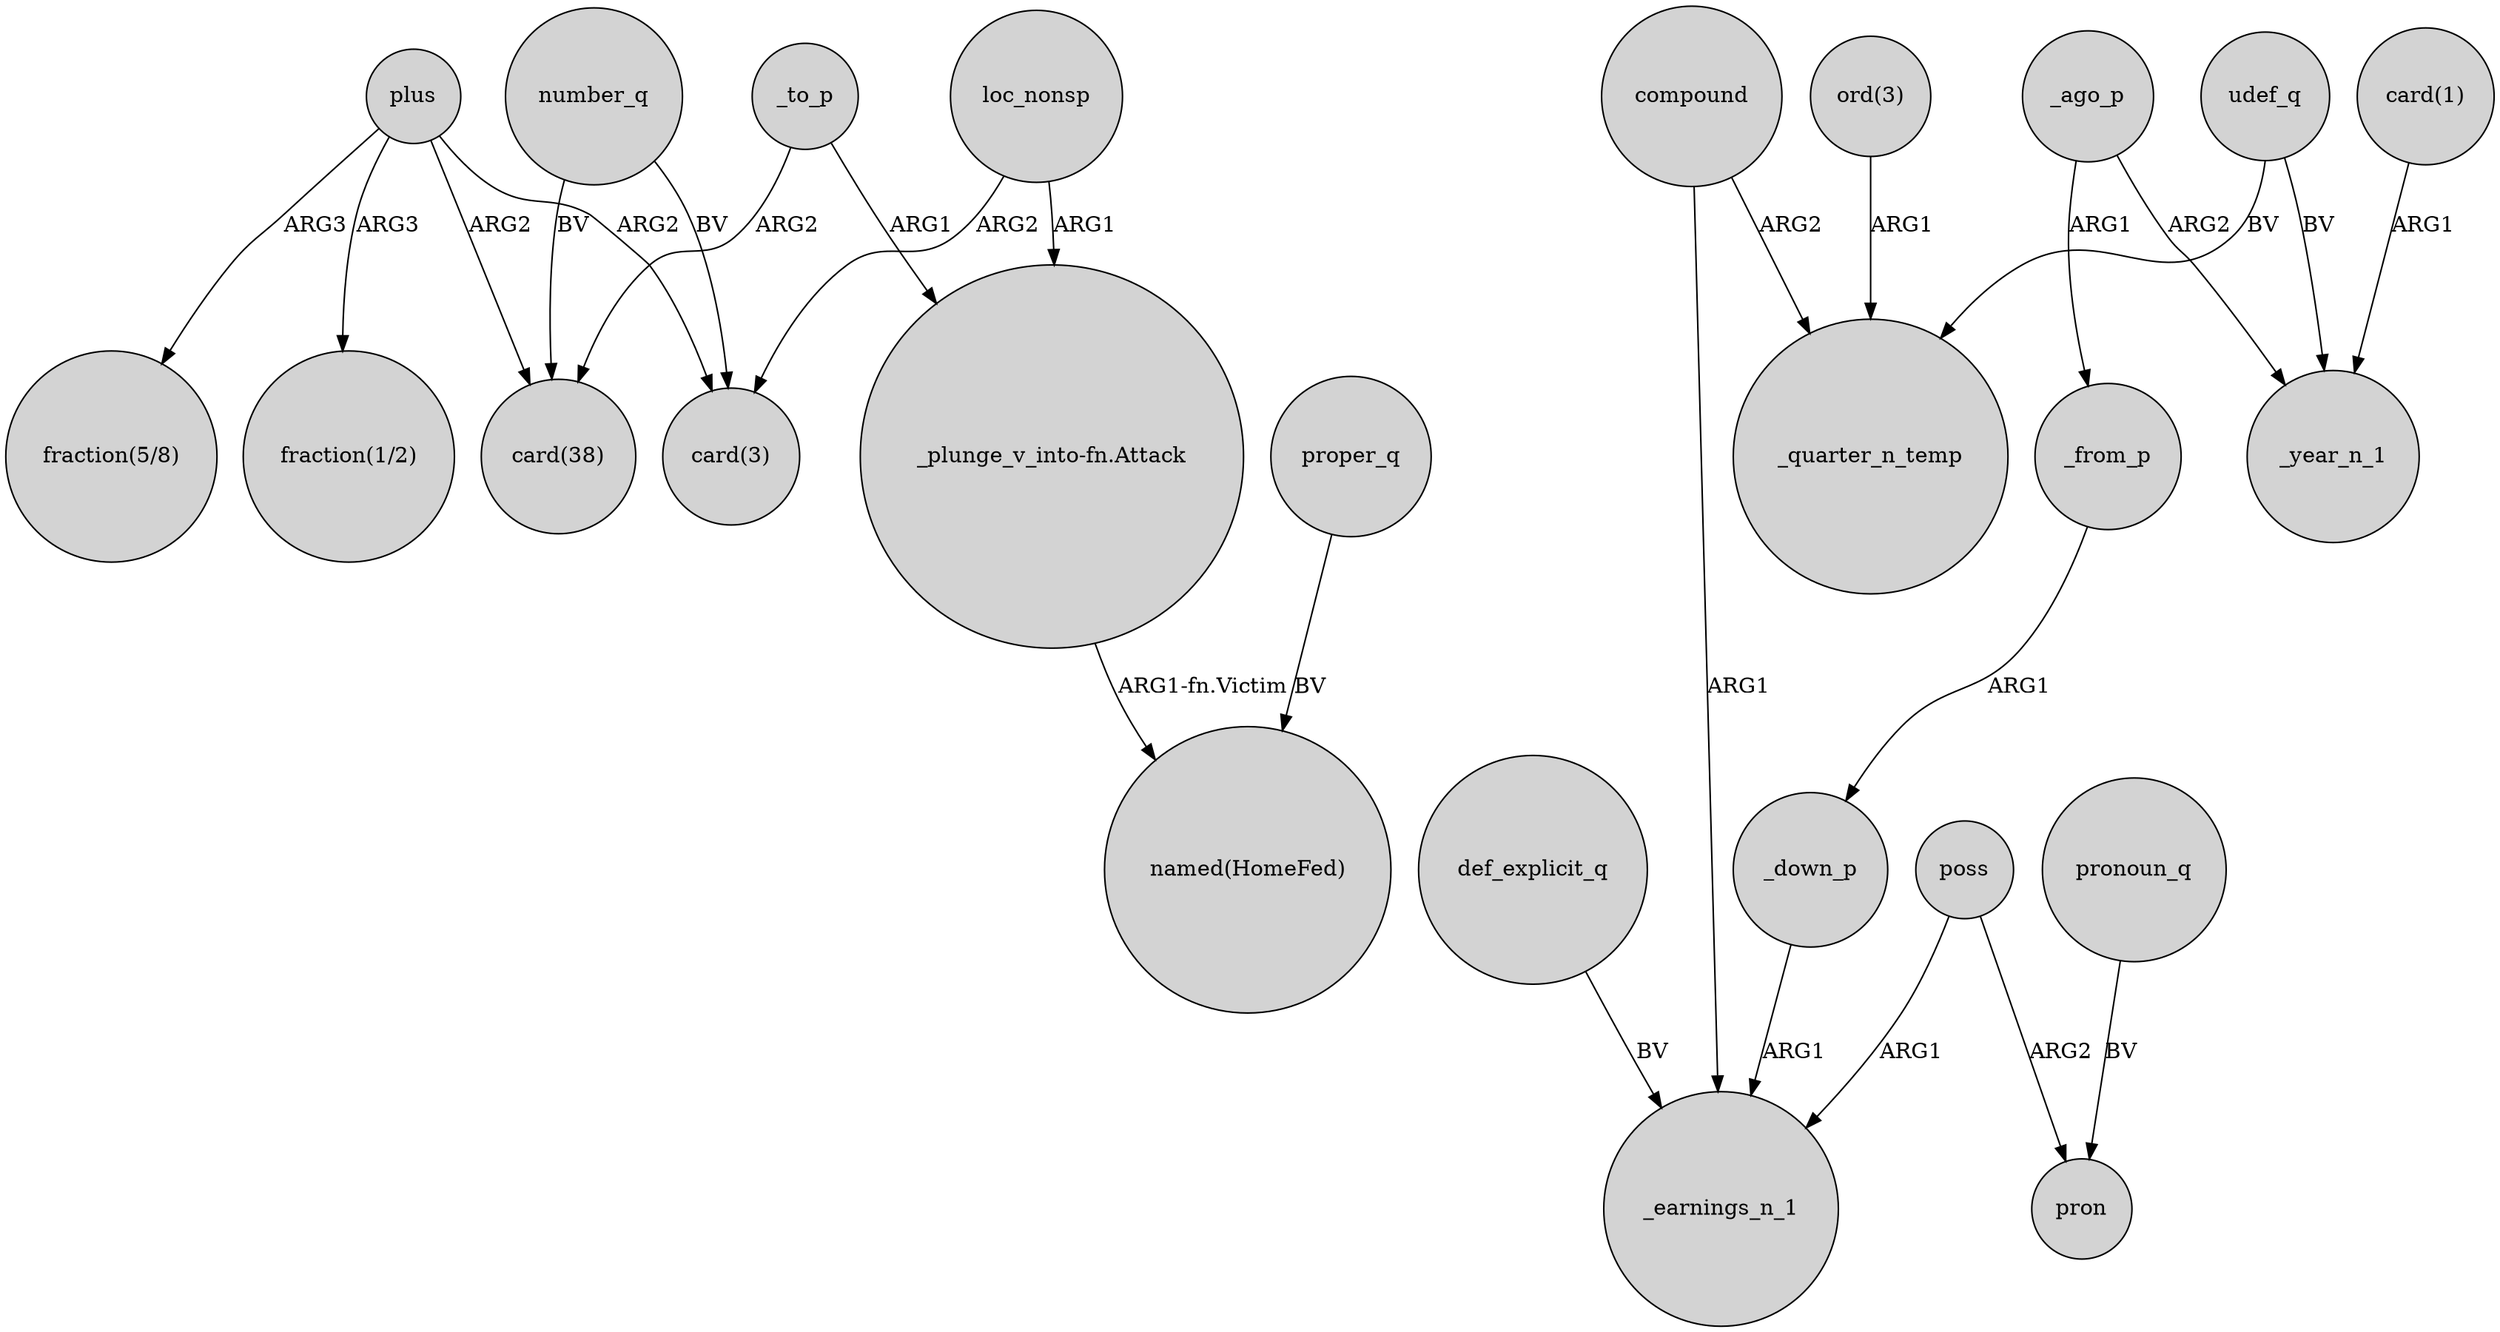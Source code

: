 digraph {
	node [shape=circle style=filled]
	plus -> "card(38)" [label=ARG2]
	_ago_p -> _from_p [label=ARG1]
	"ord(3)" -> _quarter_n_temp [label=ARG1]
	"card(1)" -> _year_n_1 [label=ARG1]
	plus -> "fraction(5/8)" [label=ARG3]
	_to_p -> "_plunge_v_into-fn.Attack" [label=ARG1]
	proper_q -> "named(HomeFed)" [label=BV]
	pronoun_q -> pron [label=BV]
	_from_p -> _down_p [label=ARG1]
	poss -> pron [label=ARG2]
	loc_nonsp -> "card(3)" [label=ARG2]
	compound -> _quarter_n_temp [label=ARG2]
	number_q -> "card(38)" [label=BV]
	def_explicit_q -> _earnings_n_1 [label=BV]
	plus -> "card(3)" [label=ARG2]
	poss -> _earnings_n_1 [label=ARG1]
	_down_p -> _earnings_n_1 [label=ARG1]
	udef_q -> _quarter_n_temp [label=BV]
	_ago_p -> _year_n_1 [label=ARG2]
	loc_nonsp -> "_plunge_v_into-fn.Attack" [label=ARG1]
	udef_q -> _year_n_1 [label=BV]
	compound -> _earnings_n_1 [label=ARG1]
	_to_p -> "card(38)" [label=ARG2]
	number_q -> "card(3)" [label=BV]
	plus -> "fraction(1/2)" [label=ARG3]
	"_plunge_v_into-fn.Attack" -> "named(HomeFed)" [label="ARG1-fn.Victim"]
}
